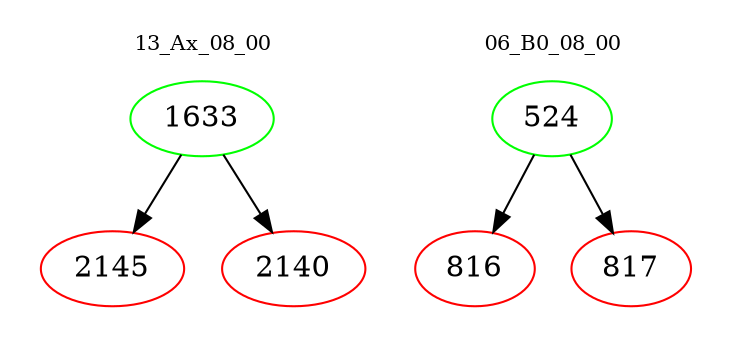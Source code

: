 digraph{
subgraph cluster_0 {
color = white
label = "13_Ax_08_00";
fontsize=10;
T0_1633 [label="1633", color="green"]
T0_1633 -> T0_2145 [color="black"]
T0_2145 [label="2145", color="red"]
T0_1633 -> T0_2140 [color="black"]
T0_2140 [label="2140", color="red"]
}
subgraph cluster_1 {
color = white
label = "06_B0_08_00";
fontsize=10;
T1_524 [label="524", color="green"]
T1_524 -> T1_816 [color="black"]
T1_816 [label="816", color="red"]
T1_524 -> T1_817 [color="black"]
T1_817 [label="817", color="red"]
}
}
